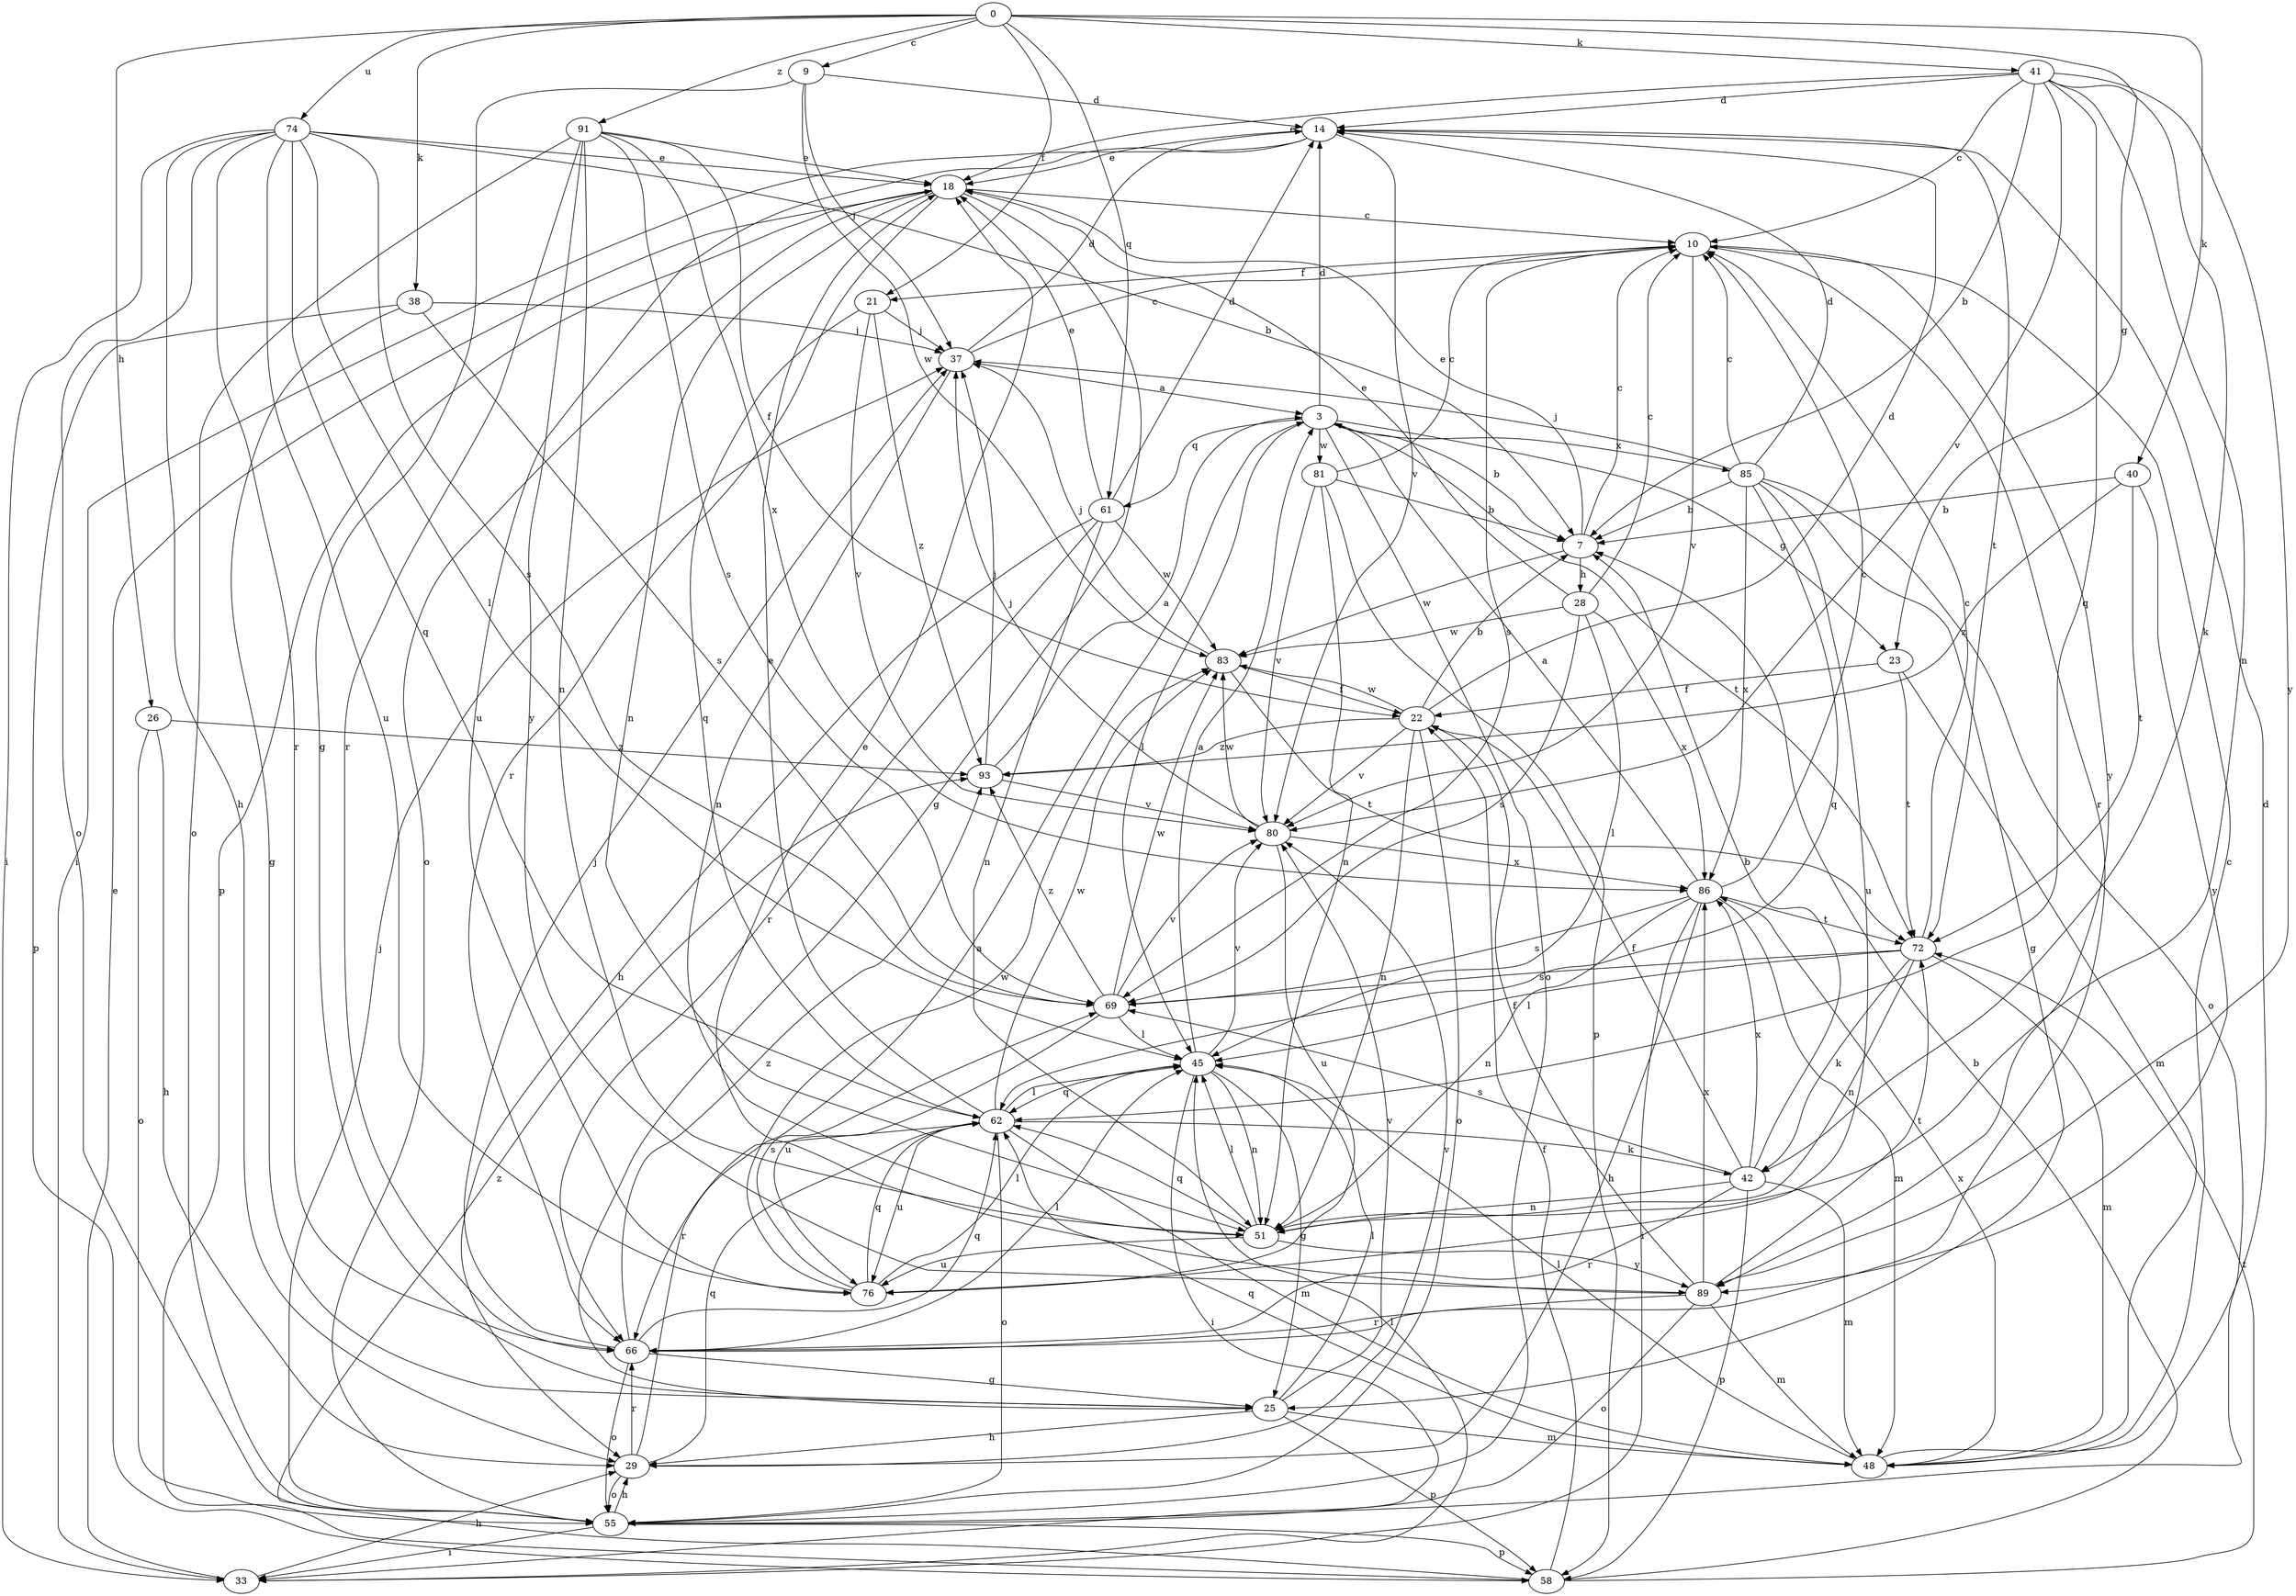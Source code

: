 strict digraph  {
0;
3;
7;
9;
10;
14;
18;
21;
22;
23;
25;
26;
28;
29;
33;
37;
38;
40;
41;
42;
45;
48;
51;
55;
58;
61;
62;
66;
69;
72;
74;
76;
80;
81;
83;
85;
86;
89;
91;
93;
0 -> 9  [label=c];
0 -> 21  [label=f];
0 -> 23  [label=g];
0 -> 26  [label=h];
0 -> 38  [label=k];
0 -> 40  [label=k];
0 -> 41  [label=k];
0 -> 61  [label=q];
0 -> 74  [label=u];
0 -> 91  [label=z];
3 -> 7  [label=b];
3 -> 14  [label=d];
3 -> 23  [label=g];
3 -> 45  [label=l];
3 -> 55  [label=o];
3 -> 61  [label=q];
3 -> 72  [label=t];
3 -> 81  [label=w];
3 -> 85  [label=x];
7 -> 10  [label=c];
7 -> 18  [label=e];
7 -> 28  [label=h];
7 -> 83  [label=w];
9 -> 14  [label=d];
9 -> 25  [label=g];
9 -> 37  [label=j];
9 -> 83  [label=w];
10 -> 21  [label=f];
10 -> 66  [label=r];
10 -> 69  [label=s];
10 -> 80  [label=v];
10 -> 89  [label=y];
14 -> 18  [label=e];
14 -> 33  [label=i];
14 -> 72  [label=t];
14 -> 76  [label=u];
14 -> 80  [label=v];
18 -> 10  [label=c];
18 -> 25  [label=g];
18 -> 51  [label=n];
18 -> 55  [label=o];
18 -> 58  [label=p];
18 -> 66  [label=r];
21 -> 37  [label=j];
21 -> 62  [label=q];
21 -> 80  [label=v];
21 -> 93  [label=z];
22 -> 7  [label=b];
22 -> 14  [label=d];
22 -> 51  [label=n];
22 -> 55  [label=o];
22 -> 80  [label=v];
22 -> 83  [label=w];
22 -> 93  [label=z];
23 -> 22  [label=f];
23 -> 48  [label=m];
23 -> 72  [label=t];
25 -> 29  [label=h];
25 -> 45  [label=l];
25 -> 48  [label=m];
25 -> 58  [label=p];
25 -> 80  [label=v];
26 -> 29  [label=h];
26 -> 55  [label=o];
26 -> 93  [label=z];
28 -> 10  [label=c];
28 -> 18  [label=e];
28 -> 45  [label=l];
28 -> 69  [label=s];
28 -> 83  [label=w];
28 -> 86  [label=x];
29 -> 3  [label=a];
29 -> 55  [label=o];
29 -> 62  [label=q];
29 -> 66  [label=r];
29 -> 80  [label=v];
33 -> 18  [label=e];
33 -> 29  [label=h];
33 -> 45  [label=l];
37 -> 3  [label=a];
37 -> 10  [label=c];
37 -> 14  [label=d];
37 -> 51  [label=n];
38 -> 25  [label=g];
38 -> 37  [label=j];
38 -> 58  [label=p];
38 -> 69  [label=s];
40 -> 7  [label=b];
40 -> 72  [label=t];
40 -> 89  [label=y];
40 -> 93  [label=z];
41 -> 7  [label=b];
41 -> 10  [label=c];
41 -> 14  [label=d];
41 -> 18  [label=e];
41 -> 42  [label=k];
41 -> 51  [label=n];
41 -> 62  [label=q];
41 -> 80  [label=v];
41 -> 89  [label=y];
42 -> 7  [label=b];
42 -> 22  [label=f];
42 -> 48  [label=m];
42 -> 51  [label=n];
42 -> 58  [label=p];
42 -> 66  [label=r];
42 -> 69  [label=s];
42 -> 86  [label=x];
45 -> 3  [label=a];
45 -> 25  [label=g];
45 -> 33  [label=i];
45 -> 51  [label=n];
45 -> 62  [label=q];
45 -> 80  [label=v];
48 -> 10  [label=c];
48 -> 14  [label=d];
48 -> 45  [label=l];
48 -> 62  [label=q];
48 -> 86  [label=x];
51 -> 45  [label=l];
51 -> 62  [label=q];
51 -> 76  [label=u];
51 -> 89  [label=y];
55 -> 29  [label=h];
55 -> 33  [label=i];
55 -> 37  [label=j];
55 -> 58  [label=p];
58 -> 7  [label=b];
58 -> 22  [label=f];
58 -> 72  [label=t];
58 -> 93  [label=z];
61 -> 14  [label=d];
61 -> 18  [label=e];
61 -> 29  [label=h];
61 -> 51  [label=n];
61 -> 66  [label=r];
61 -> 83  [label=w];
62 -> 18  [label=e];
62 -> 42  [label=k];
62 -> 45  [label=l];
62 -> 48  [label=m];
62 -> 55  [label=o];
62 -> 66  [label=r];
62 -> 76  [label=u];
62 -> 83  [label=w];
66 -> 25  [label=g];
66 -> 37  [label=j];
66 -> 45  [label=l];
66 -> 55  [label=o];
66 -> 62  [label=q];
66 -> 93  [label=z];
69 -> 45  [label=l];
69 -> 76  [label=u];
69 -> 80  [label=v];
69 -> 83  [label=w];
69 -> 93  [label=z];
72 -> 10  [label=c];
72 -> 42  [label=k];
72 -> 45  [label=l];
72 -> 48  [label=m];
72 -> 51  [label=n];
72 -> 69  [label=s];
74 -> 7  [label=b];
74 -> 18  [label=e];
74 -> 29  [label=h];
74 -> 33  [label=i];
74 -> 45  [label=l];
74 -> 55  [label=o];
74 -> 62  [label=q];
74 -> 66  [label=r];
74 -> 69  [label=s];
74 -> 76  [label=u];
76 -> 45  [label=l];
76 -> 62  [label=q];
76 -> 69  [label=s];
76 -> 83  [label=w];
80 -> 37  [label=j];
80 -> 76  [label=u];
80 -> 83  [label=w];
80 -> 86  [label=x];
81 -> 7  [label=b];
81 -> 10  [label=c];
81 -> 51  [label=n];
81 -> 58  [label=p];
81 -> 80  [label=v];
83 -> 22  [label=f];
83 -> 37  [label=j];
83 -> 72  [label=t];
85 -> 7  [label=b];
85 -> 10  [label=c];
85 -> 14  [label=d];
85 -> 25  [label=g];
85 -> 37  [label=j];
85 -> 55  [label=o];
85 -> 62  [label=q];
85 -> 76  [label=u];
85 -> 86  [label=x];
86 -> 3  [label=a];
86 -> 10  [label=c];
86 -> 29  [label=h];
86 -> 33  [label=i];
86 -> 48  [label=m];
86 -> 51  [label=n];
86 -> 69  [label=s];
86 -> 72  [label=t];
89 -> 18  [label=e];
89 -> 22  [label=f];
89 -> 48  [label=m];
89 -> 55  [label=o];
89 -> 66  [label=r];
89 -> 72  [label=t];
89 -> 86  [label=x];
91 -> 18  [label=e];
91 -> 22  [label=f];
91 -> 51  [label=n];
91 -> 55  [label=o];
91 -> 66  [label=r];
91 -> 69  [label=s];
91 -> 86  [label=x];
91 -> 89  [label=y];
93 -> 3  [label=a];
93 -> 37  [label=j];
93 -> 80  [label=v];
}
